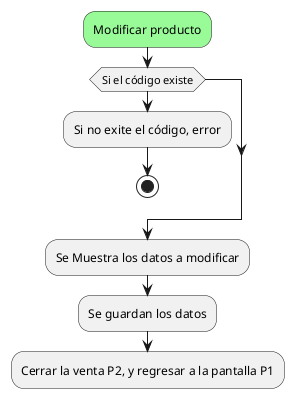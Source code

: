 @startuml
#palegreen:Modificar producto;
if (Si el código existe) then
  :Si no exite el código, error;
  stop
endif
:Se Muestra los datos a modificar;
:Se guardan los datos;
:Cerrar la venta P2, y regresar a la pantalla P1;

@enduml


